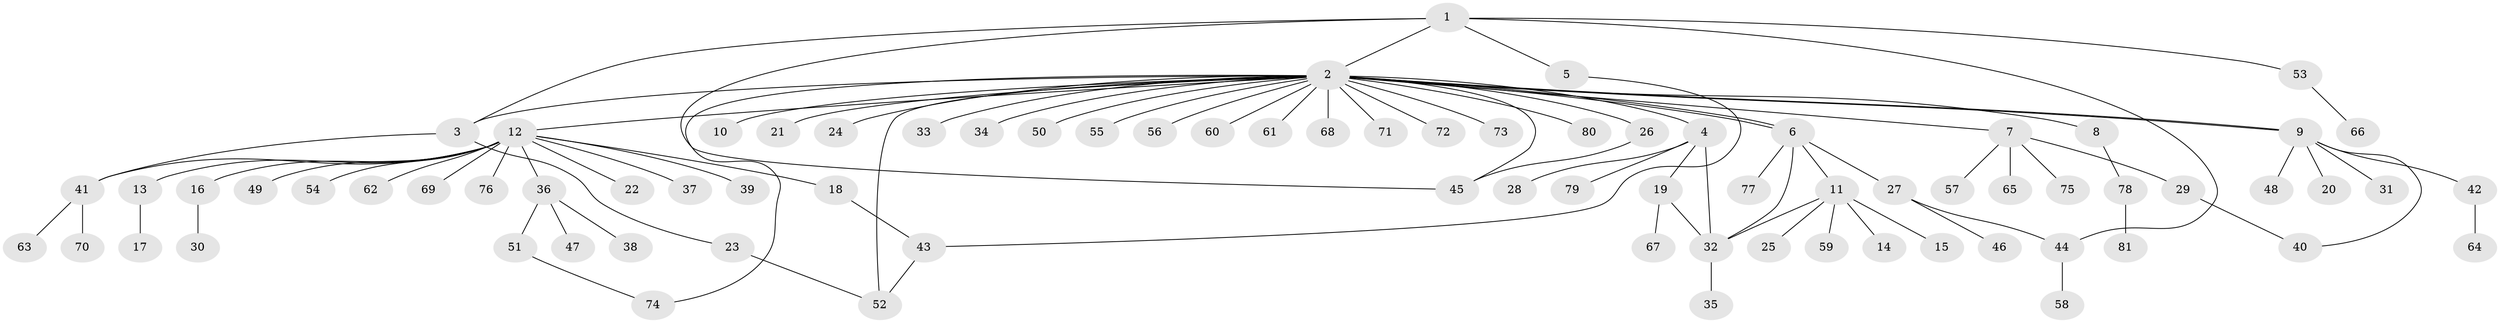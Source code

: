 // coarse degree distribution, {6: 0.031746031746031744, 27: 0.015873015873015872, 4: 0.07936507936507936, 3: 0.031746031746031744, 8: 0.015873015873015872, 2: 0.15873015873015872, 1: 0.6507936507936508, 16: 0.015873015873015872}
// Generated by graph-tools (version 1.1) at 2025/52/02/27/25 19:52:00]
// undirected, 81 vertices, 95 edges
graph export_dot {
graph [start="1"]
  node [color=gray90,style=filled];
  1;
  2;
  3;
  4;
  5;
  6;
  7;
  8;
  9;
  10;
  11;
  12;
  13;
  14;
  15;
  16;
  17;
  18;
  19;
  20;
  21;
  22;
  23;
  24;
  25;
  26;
  27;
  28;
  29;
  30;
  31;
  32;
  33;
  34;
  35;
  36;
  37;
  38;
  39;
  40;
  41;
  42;
  43;
  44;
  45;
  46;
  47;
  48;
  49;
  50;
  51;
  52;
  53;
  54;
  55;
  56;
  57;
  58;
  59;
  60;
  61;
  62;
  63;
  64;
  65;
  66;
  67;
  68;
  69;
  70;
  71;
  72;
  73;
  74;
  75;
  76;
  77;
  78;
  79;
  80;
  81;
  1 -- 2;
  1 -- 3;
  1 -- 5;
  1 -- 44;
  1 -- 45;
  1 -- 53;
  2 -- 3;
  2 -- 4;
  2 -- 6;
  2 -- 6;
  2 -- 7;
  2 -- 8;
  2 -- 9;
  2 -- 9;
  2 -- 10;
  2 -- 12;
  2 -- 21;
  2 -- 24;
  2 -- 26;
  2 -- 33;
  2 -- 34;
  2 -- 45;
  2 -- 50;
  2 -- 52;
  2 -- 55;
  2 -- 56;
  2 -- 60;
  2 -- 61;
  2 -- 68;
  2 -- 71;
  2 -- 72;
  2 -- 73;
  2 -- 74;
  2 -- 80;
  3 -- 23;
  3 -- 41;
  4 -- 19;
  4 -- 28;
  4 -- 32;
  4 -- 79;
  5 -- 43;
  6 -- 11;
  6 -- 27;
  6 -- 32;
  6 -- 77;
  7 -- 29;
  7 -- 57;
  7 -- 65;
  7 -- 75;
  8 -- 78;
  9 -- 20;
  9 -- 31;
  9 -- 40;
  9 -- 42;
  9 -- 48;
  11 -- 14;
  11 -- 15;
  11 -- 25;
  11 -- 32;
  11 -- 59;
  12 -- 13;
  12 -- 16;
  12 -- 18;
  12 -- 22;
  12 -- 36;
  12 -- 37;
  12 -- 39;
  12 -- 41;
  12 -- 49;
  12 -- 54;
  12 -- 62;
  12 -- 69;
  12 -- 76;
  13 -- 17;
  16 -- 30;
  18 -- 43;
  19 -- 32;
  19 -- 67;
  23 -- 52;
  26 -- 45;
  27 -- 44;
  27 -- 46;
  29 -- 40;
  32 -- 35;
  36 -- 38;
  36 -- 47;
  36 -- 51;
  41 -- 63;
  41 -- 70;
  42 -- 64;
  43 -- 52;
  44 -- 58;
  51 -- 74;
  53 -- 66;
  78 -- 81;
}
